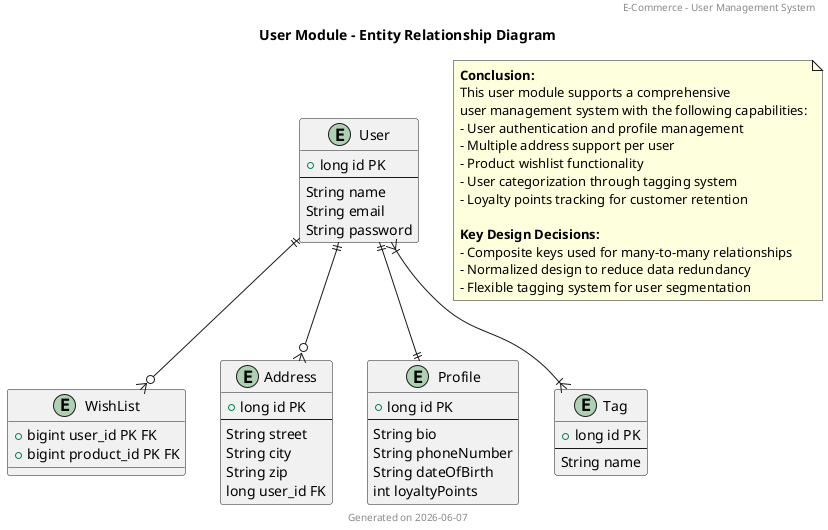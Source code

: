 @startuml

title User Module - Entity Relationship Diagram
header E-Commerce - User Management System
footer Generated on %date("yyyy-MM-dd")

skinparam entity {
  BackgroundColor #FFEEEE
  BorderColor black
  ArrowColor blue
}

' Define entities and their attributes
entity User {
    + long id PK
    --
    String name
    String email
    String password
}

entity WishList {
    + bigint user_id PK FK
    + bigint product_id PK FK
}

entity Address {
    + long id PK
    --
    String street
    String city
    String zip
    long user_id FK
}

entity Profile {
    + long id PK
    --
    String bio
    String phoneNumber
    String dateOfBirth
    int loyaltyPoints
}

entity Tag {
    + long id PK
    --
    String name
}

' Define relationships
User ||--o{ Address
User ||--|| Profile
User }|--|{ Tag
User ||--o{ WishList

note as conclusion
**Conclusion:**
This user module supports a comprehensive
user management system with the following capabilities:
- User authentication and profile management
- Multiple address support per user
- Product wishlist functionality
- User categorization through tagging system
- Loyalty points tracking for customer retention

**Key Design Decisions:**
- Composite keys used for many-to-many relationships
- Normalized design to reduce data redundancy
- Flexible tagging system for user segmentation
end note

@enduml
